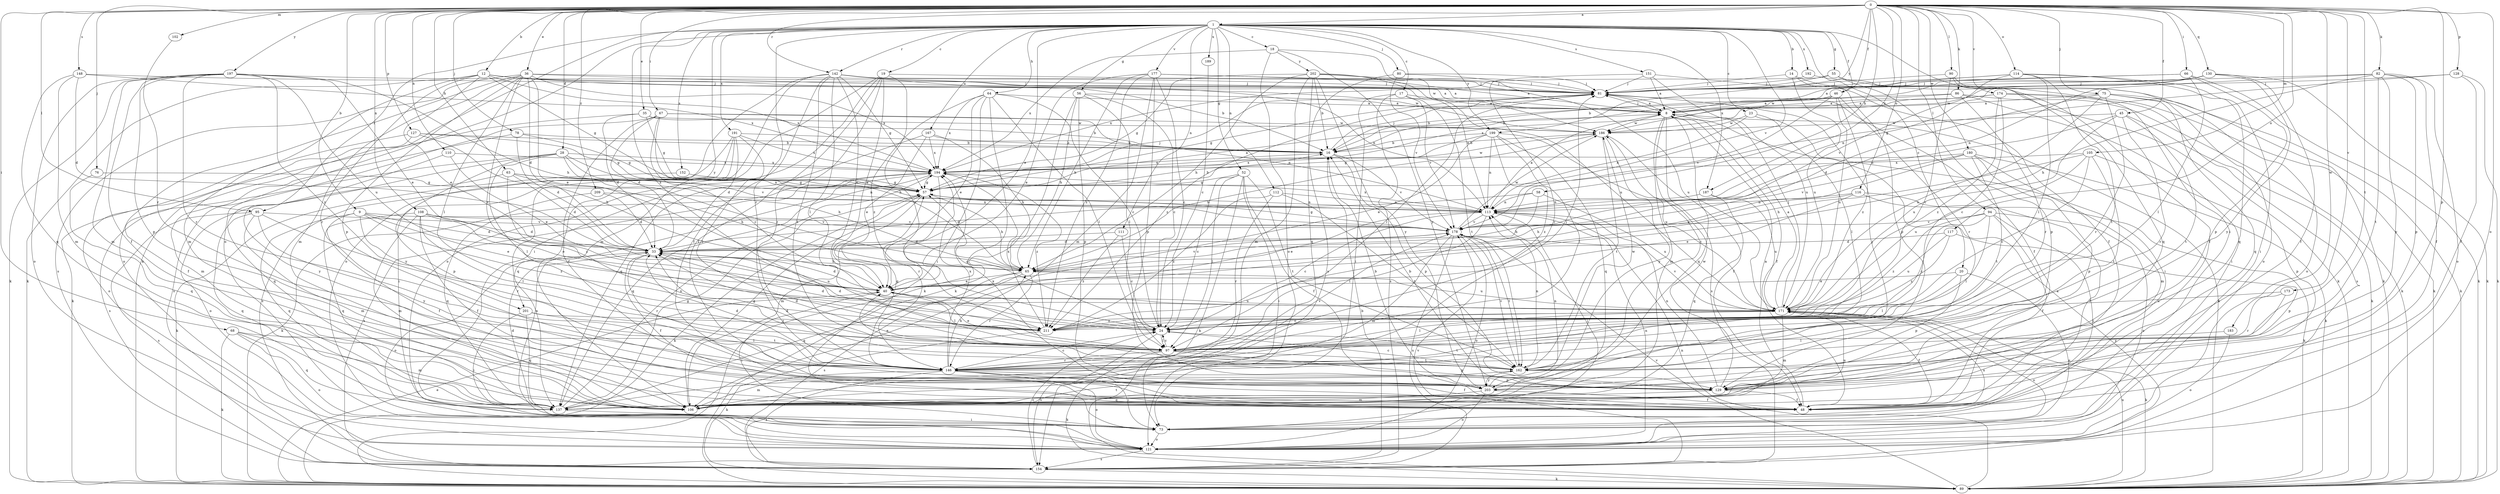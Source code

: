 strict digraph  {
0;
1;
8;
9;
12;
14;
16;
17;
18;
19;
20;
23;
24;
28;
33;
35;
36;
40;
45;
46;
48;
52;
55;
56;
57;
58;
63;
64;
65;
66;
67;
68;
73;
75;
76;
78;
80;
81;
82;
86;
89;
90;
94;
95;
97;
102;
105;
106;
108;
110;
111;
112;
113;
114;
116;
117;
121;
127;
128;
129;
130;
137;
142;
146;
148;
151;
152;
154;
162;
167;
171;
173;
174;
177;
178;
180;
183;
186;
187;
189;
191;
192;
194;
197;
199;
201;
202;
203;
209;
211;
0 -> 1  [label=a];
0 -> 9  [label=b];
0 -> 12  [label=b];
0 -> 28  [label=d];
0 -> 35  [label=e];
0 -> 36  [label=e];
0 -> 45  [label=f];
0 -> 46  [label=f];
0 -> 58  [label=h];
0 -> 63  [label=h];
0 -> 66  [label=i];
0 -> 67  [label=i];
0 -> 68  [label=i];
0 -> 75  [label=j];
0 -> 76  [label=j];
0 -> 78  [label=j];
0 -> 82  [label=k];
0 -> 86  [label=k];
0 -> 90  [label=l];
0 -> 94  [label=l];
0 -> 95  [label=l];
0 -> 102  [label=m];
0 -> 105  [label=m];
0 -> 108  [label=n];
0 -> 110  [label=n];
0 -> 114  [label=o];
0 -> 116  [label=o];
0 -> 117  [label=o];
0 -> 121  [label=o];
0 -> 127  [label=p];
0 -> 128  [label=p];
0 -> 129  [label=p];
0 -> 130  [label=q];
0 -> 142  [label=r];
0 -> 148  [label=s];
0 -> 162  [label=t];
0 -> 173  [label=v];
0 -> 174  [label=v];
0 -> 180  [label=w];
0 -> 183  [label=w];
0 -> 187  [label=x];
0 -> 197  [label=y];
0 -> 199  [label=y];
0 -> 209  [label=z];
1 -> 14  [label=b];
1 -> 17  [label=c];
1 -> 18  [label=c];
1 -> 19  [label=c];
1 -> 20  [label=c];
1 -> 23  [label=c];
1 -> 40  [label=e];
1 -> 46  [label=f];
1 -> 52  [label=g];
1 -> 55  [label=g];
1 -> 56  [label=g];
1 -> 64  [label=h];
1 -> 73  [label=i];
1 -> 80  [label=j];
1 -> 89  [label=k];
1 -> 95  [label=l];
1 -> 111  [label=n];
1 -> 112  [label=n];
1 -> 121  [label=o];
1 -> 142  [label=r];
1 -> 146  [label=r];
1 -> 151  [label=s];
1 -> 152  [label=s];
1 -> 167  [label=u];
1 -> 177  [label=v];
1 -> 178  [label=v];
1 -> 187  [label=x];
1 -> 189  [label=x];
1 -> 191  [label=x];
1 -> 192  [label=x];
1 -> 199  [label=y];
1 -> 201  [label=y];
1 -> 211  [label=z];
8 -> 48  [label=f];
8 -> 81  [label=j];
8 -> 89  [label=k];
8 -> 106  [label=m];
8 -> 137  [label=q];
8 -> 154  [label=s];
8 -> 162  [label=t];
8 -> 186  [label=w];
9 -> 33  [label=d];
9 -> 40  [label=e];
9 -> 48  [label=f];
9 -> 137  [label=q];
9 -> 178  [label=v];
9 -> 201  [label=y];
9 -> 211  [label=z];
12 -> 16  [label=b];
12 -> 40  [label=e];
12 -> 57  [label=g];
12 -> 81  [label=j];
12 -> 89  [label=k];
12 -> 106  [label=m];
12 -> 146  [label=r];
12 -> 186  [label=w];
12 -> 194  [label=x];
14 -> 81  [label=j];
14 -> 89  [label=k];
14 -> 129  [label=p];
14 -> 171  [label=u];
16 -> 81  [label=j];
16 -> 129  [label=p];
16 -> 178  [label=v];
16 -> 194  [label=x];
17 -> 8  [label=a];
17 -> 73  [label=i];
17 -> 154  [label=s];
17 -> 162  [label=t];
17 -> 178  [label=v];
18 -> 121  [label=o];
18 -> 186  [label=w];
18 -> 194  [label=x];
18 -> 202  [label=y];
18 -> 203  [label=y];
19 -> 24  [label=c];
19 -> 40  [label=e];
19 -> 48  [label=f];
19 -> 73  [label=i];
19 -> 81  [label=j];
19 -> 121  [label=o];
19 -> 146  [label=r];
20 -> 40  [label=e];
20 -> 97  [label=l];
20 -> 121  [label=o];
20 -> 129  [label=p];
23 -> 73  [label=i];
23 -> 97  [label=l];
23 -> 113  [label=n];
23 -> 186  [label=w];
24 -> 33  [label=d];
24 -> 57  [label=g];
24 -> 97  [label=l];
24 -> 154  [label=s];
24 -> 162  [label=t];
28 -> 65  [label=h];
28 -> 97  [label=l];
28 -> 113  [label=n];
28 -> 129  [label=p];
28 -> 137  [label=q];
28 -> 154  [label=s];
28 -> 178  [label=v];
28 -> 194  [label=x];
33 -> 48  [label=f];
33 -> 65  [label=h];
33 -> 121  [label=o];
33 -> 146  [label=r];
33 -> 171  [label=u];
35 -> 16  [label=b];
35 -> 33  [label=d];
35 -> 57  [label=g];
35 -> 89  [label=k];
35 -> 186  [label=w];
36 -> 8  [label=a];
36 -> 24  [label=c];
36 -> 33  [label=d];
36 -> 40  [label=e];
36 -> 81  [label=j];
36 -> 97  [label=l];
36 -> 106  [label=m];
36 -> 121  [label=o];
36 -> 129  [label=p];
36 -> 154  [label=s];
36 -> 194  [label=x];
40 -> 33  [label=d];
40 -> 73  [label=i];
40 -> 97  [label=l];
40 -> 171  [label=u];
45 -> 89  [label=k];
45 -> 113  [label=n];
45 -> 146  [label=r];
45 -> 162  [label=t];
45 -> 171  [label=u];
45 -> 186  [label=w];
46 -> 8  [label=a];
46 -> 16  [label=b];
46 -> 146  [label=r];
46 -> 171  [label=u];
46 -> 178  [label=v];
46 -> 211  [label=z];
48 -> 8  [label=a];
52 -> 24  [label=c];
52 -> 48  [label=f];
52 -> 57  [label=g];
52 -> 73  [label=i];
52 -> 89  [label=k];
52 -> 97  [label=l];
52 -> 162  [label=t];
55 -> 48  [label=f];
55 -> 81  [label=j];
55 -> 129  [label=p];
55 -> 194  [label=x];
56 -> 8  [label=a];
56 -> 24  [label=c];
56 -> 65  [label=h];
56 -> 89  [label=k];
56 -> 97  [label=l];
56 -> 129  [label=p];
57 -> 8  [label=a];
57 -> 16  [label=b];
57 -> 65  [label=h];
57 -> 81  [label=j];
57 -> 89  [label=k];
57 -> 106  [label=m];
57 -> 113  [label=n];
58 -> 33  [label=d];
58 -> 65  [label=h];
58 -> 113  [label=n];
58 -> 171  [label=u];
63 -> 33  [label=d];
63 -> 57  [label=g];
63 -> 65  [label=h];
63 -> 113  [label=n];
63 -> 121  [label=o];
63 -> 211  [label=z];
64 -> 8  [label=a];
64 -> 24  [label=c];
64 -> 40  [label=e];
64 -> 73  [label=i];
64 -> 89  [label=k];
64 -> 97  [label=l];
64 -> 194  [label=x];
64 -> 211  [label=z];
65 -> 40  [label=e];
65 -> 137  [label=q];
65 -> 146  [label=r];
65 -> 154  [label=s];
65 -> 171  [label=u];
65 -> 178  [label=v];
66 -> 81  [label=j];
66 -> 89  [label=k];
66 -> 97  [label=l];
66 -> 129  [label=p];
66 -> 186  [label=w];
67 -> 24  [label=c];
67 -> 33  [label=d];
67 -> 48  [label=f];
67 -> 65  [label=h];
67 -> 113  [label=n];
67 -> 154  [label=s];
67 -> 186  [label=w];
68 -> 89  [label=k];
68 -> 97  [label=l];
68 -> 106  [label=m];
68 -> 121  [label=o];
68 -> 137  [label=q];
73 -> 121  [label=o];
73 -> 171  [label=u];
75 -> 8  [label=a];
75 -> 33  [label=d];
75 -> 89  [label=k];
75 -> 121  [label=o];
75 -> 137  [label=q];
75 -> 146  [label=r];
75 -> 171  [label=u];
76 -> 57  [label=g];
76 -> 137  [label=q];
78 -> 16  [label=b];
78 -> 33  [label=d];
78 -> 57  [label=g];
78 -> 106  [label=m];
80 -> 81  [label=j];
80 -> 137  [label=q];
80 -> 171  [label=u];
80 -> 178  [label=v];
81 -> 8  [label=a];
81 -> 48  [label=f];
81 -> 57  [label=g];
81 -> 97  [label=l];
81 -> 211  [label=z];
82 -> 48  [label=f];
82 -> 65  [label=h];
82 -> 81  [label=j];
82 -> 113  [label=n];
82 -> 121  [label=o];
82 -> 129  [label=p];
82 -> 162  [label=t];
82 -> 203  [label=y];
86 -> 8  [label=a];
86 -> 16  [label=b];
86 -> 73  [label=i];
86 -> 89  [label=k];
86 -> 146  [label=r];
89 -> 40  [label=e];
89 -> 113  [label=n];
89 -> 171  [label=u];
89 -> 178  [label=v];
90 -> 24  [label=c];
90 -> 81  [label=j];
90 -> 121  [label=o];
90 -> 137  [label=q];
94 -> 24  [label=c];
94 -> 48  [label=f];
94 -> 73  [label=i];
94 -> 97  [label=l];
94 -> 121  [label=o];
94 -> 178  [label=v];
94 -> 211  [label=z];
95 -> 106  [label=m];
95 -> 137  [label=q];
95 -> 146  [label=r];
95 -> 154  [label=s];
95 -> 178  [label=v];
95 -> 203  [label=y];
97 -> 24  [label=c];
97 -> 33  [label=d];
97 -> 40  [label=e];
97 -> 81  [label=j];
97 -> 89  [label=k];
97 -> 129  [label=p];
97 -> 146  [label=r];
97 -> 162  [label=t];
102 -> 146  [label=r];
105 -> 24  [label=c];
105 -> 65  [label=h];
105 -> 129  [label=p];
105 -> 162  [label=t];
105 -> 171  [label=u];
105 -> 194  [label=x];
106 -> 57  [label=g];
106 -> 162  [label=t];
106 -> 171  [label=u];
108 -> 33  [label=d];
108 -> 40  [label=e];
108 -> 48  [label=f];
108 -> 97  [label=l];
108 -> 106  [label=m];
108 -> 137  [label=q];
108 -> 178  [label=v];
110 -> 40  [label=e];
110 -> 194  [label=x];
110 -> 203  [label=y];
111 -> 24  [label=c];
111 -> 33  [label=d];
111 -> 211  [label=z];
112 -> 113  [label=n];
112 -> 146  [label=r];
112 -> 162  [label=t];
112 -> 211  [label=z];
113 -> 8  [label=a];
113 -> 24  [label=c];
113 -> 40  [label=e];
113 -> 73  [label=i];
113 -> 97  [label=l];
113 -> 178  [label=v];
113 -> 194  [label=x];
114 -> 8  [label=a];
114 -> 73  [label=i];
114 -> 81  [label=j];
114 -> 97  [label=l];
114 -> 137  [label=q];
114 -> 162  [label=t];
114 -> 178  [label=v];
116 -> 40  [label=e];
116 -> 48  [label=f];
116 -> 65  [label=h];
116 -> 89  [label=k];
116 -> 113  [label=n];
117 -> 33  [label=d];
117 -> 129  [label=p];
117 -> 171  [label=u];
117 -> 211  [label=z];
121 -> 113  [label=n];
121 -> 154  [label=s];
121 -> 194  [label=x];
127 -> 16  [label=b];
127 -> 48  [label=f];
127 -> 57  [label=g];
127 -> 65  [label=h];
127 -> 121  [label=o];
128 -> 48  [label=f];
128 -> 57  [label=g];
128 -> 81  [label=j];
128 -> 89  [label=k];
129 -> 16  [label=b];
129 -> 48  [label=f];
129 -> 113  [label=n];
129 -> 137  [label=q];
129 -> 186  [label=w];
130 -> 16  [label=b];
130 -> 48  [label=f];
130 -> 81  [label=j];
130 -> 89  [label=k];
130 -> 113  [label=n];
130 -> 186  [label=w];
130 -> 203  [label=y];
137 -> 33  [label=d];
137 -> 57  [label=g];
137 -> 73  [label=i];
137 -> 194  [label=x];
142 -> 8  [label=a];
142 -> 40  [label=e];
142 -> 48  [label=f];
142 -> 57  [label=g];
142 -> 81  [label=j];
142 -> 97  [label=l];
142 -> 106  [label=m];
142 -> 113  [label=n];
142 -> 121  [label=o];
142 -> 162  [label=t];
146 -> 24  [label=c];
146 -> 33  [label=d];
146 -> 48  [label=f];
146 -> 57  [label=g];
146 -> 65  [label=h];
146 -> 73  [label=i];
146 -> 106  [label=m];
146 -> 121  [label=o];
146 -> 129  [label=p];
146 -> 154  [label=s];
146 -> 178  [label=v];
146 -> 194  [label=x];
148 -> 33  [label=d];
148 -> 81  [label=j];
148 -> 106  [label=m];
148 -> 137  [label=q];
148 -> 194  [label=x];
151 -> 8  [label=a];
151 -> 48  [label=f];
151 -> 81  [label=j];
151 -> 146  [label=r];
151 -> 171  [label=u];
152 -> 57  [label=g];
152 -> 89  [label=k];
154 -> 8  [label=a];
154 -> 16  [label=b];
154 -> 24  [label=c];
154 -> 89  [label=k];
154 -> 178  [label=v];
162 -> 24  [label=c];
162 -> 33  [label=d];
162 -> 40  [label=e];
162 -> 113  [label=n];
162 -> 178  [label=v];
162 -> 186  [label=w];
162 -> 203  [label=y];
167 -> 16  [label=b];
167 -> 40  [label=e];
167 -> 65  [label=h];
167 -> 137  [label=q];
167 -> 194  [label=x];
171 -> 8  [label=a];
171 -> 24  [label=c];
171 -> 48  [label=f];
171 -> 81  [label=j];
171 -> 89  [label=k];
171 -> 97  [label=l];
171 -> 106  [label=m];
171 -> 121  [label=o];
171 -> 178  [label=v];
171 -> 211  [label=z];
173 -> 146  [label=r];
173 -> 171  [label=u];
173 -> 203  [label=y];
174 -> 8  [label=a];
174 -> 24  [label=c];
174 -> 89  [label=k];
174 -> 154  [label=s];
174 -> 194  [label=x];
174 -> 211  [label=z];
177 -> 8  [label=a];
177 -> 24  [label=c];
177 -> 40  [label=e];
177 -> 65  [label=h];
177 -> 81  [label=j];
177 -> 106  [label=m];
177 -> 129  [label=p];
177 -> 211  [label=z];
178 -> 33  [label=d];
178 -> 57  [label=g];
178 -> 106  [label=m];
178 -> 121  [label=o];
178 -> 154  [label=s];
178 -> 162  [label=t];
178 -> 186  [label=w];
180 -> 40  [label=e];
180 -> 89  [label=k];
180 -> 106  [label=m];
180 -> 129  [label=p];
180 -> 162  [label=t];
180 -> 178  [label=v];
180 -> 194  [label=x];
183 -> 97  [label=l];
183 -> 121  [label=o];
186 -> 16  [label=b];
186 -> 48  [label=f];
186 -> 65  [label=h];
186 -> 162  [label=t];
186 -> 203  [label=y];
187 -> 113  [label=n];
187 -> 137  [label=q];
187 -> 171  [label=u];
189 -> 24  [label=c];
191 -> 16  [label=b];
191 -> 33  [label=d];
191 -> 73  [label=i];
191 -> 97  [label=l];
191 -> 137  [label=q];
191 -> 154  [label=s];
191 -> 194  [label=x];
192 -> 81  [label=j];
192 -> 89  [label=k];
194 -> 57  [label=g];
194 -> 89  [label=k];
194 -> 137  [label=q];
194 -> 146  [label=r];
194 -> 154  [label=s];
194 -> 186  [label=w];
194 -> 211  [label=z];
197 -> 40  [label=e];
197 -> 48  [label=f];
197 -> 65  [label=h];
197 -> 81  [label=j];
197 -> 89  [label=k];
197 -> 106  [label=m];
197 -> 121  [label=o];
197 -> 129  [label=p];
197 -> 146  [label=r];
197 -> 171  [label=u];
197 -> 211  [label=z];
199 -> 16  [label=b];
199 -> 40  [label=e];
199 -> 57  [label=g];
199 -> 97  [label=l];
199 -> 113  [label=n];
199 -> 137  [label=q];
199 -> 171  [label=u];
199 -> 211  [label=z];
201 -> 73  [label=i];
201 -> 137  [label=q];
201 -> 162  [label=t];
201 -> 211  [label=z];
202 -> 16  [label=b];
202 -> 57  [label=g];
202 -> 65  [label=h];
202 -> 81  [label=j];
202 -> 106  [label=m];
202 -> 113  [label=n];
202 -> 154  [label=s];
202 -> 171  [label=u];
202 -> 203  [label=y];
203 -> 16  [label=b];
203 -> 48  [label=f];
203 -> 81  [label=j];
203 -> 106  [label=m];
203 -> 113  [label=n];
203 -> 121  [label=o];
203 -> 194  [label=x];
209 -> 33  [label=d];
209 -> 113  [label=n];
209 -> 137  [label=q];
211 -> 33  [label=d];
211 -> 89  [label=k];
211 -> 194  [label=x];
}
